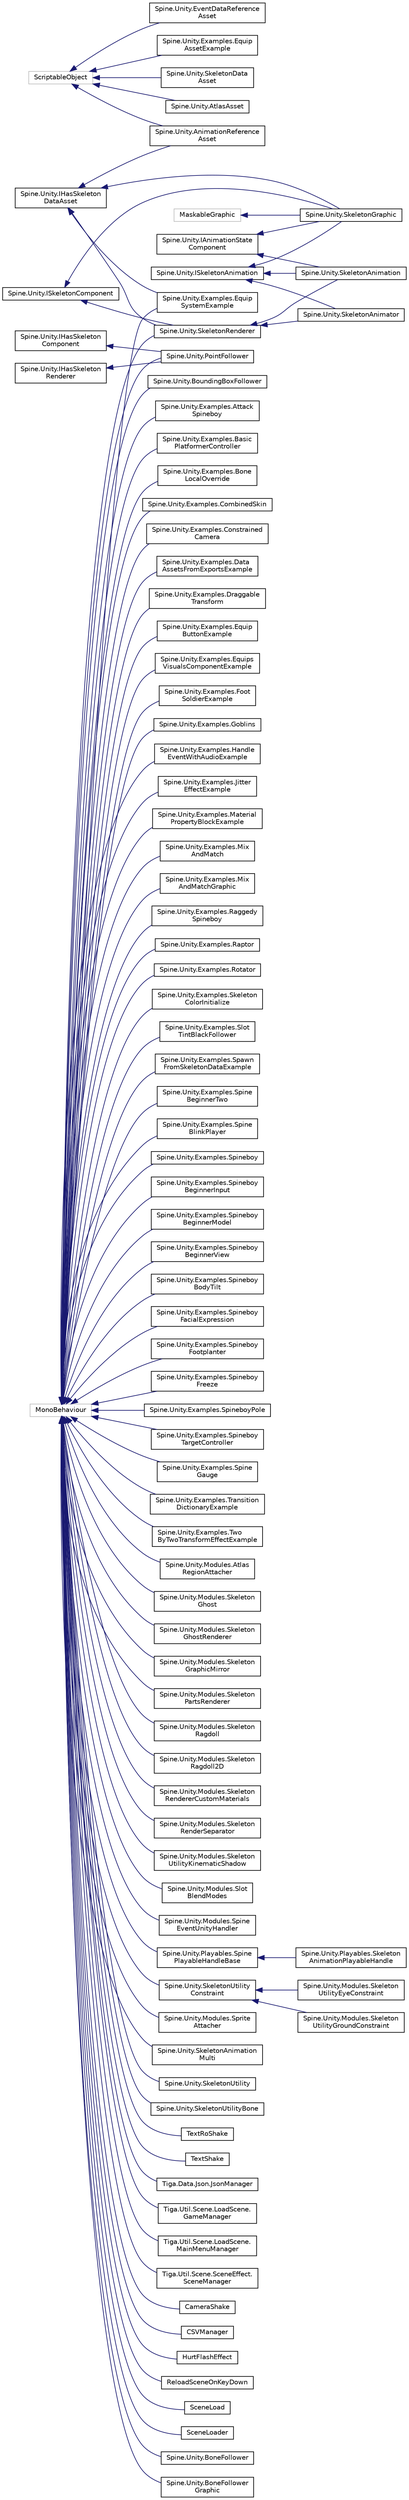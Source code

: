 digraph "그래픽컬한 클래스 계통도"
{
 // LATEX_PDF_SIZE
  edge [fontname="Helvetica",fontsize="10",labelfontname="Helvetica",labelfontsize="10"];
  node [fontname="Helvetica",fontsize="10",shape=record];
  rankdir="LR";
  Node239 [label="Spine.Unity.IAnimationState\lComponent",height=0.2,width=0.4,color="black", fillcolor="white", style="filled",URL="$interface_spine_1_1_unity_1_1_i_animation_state_component.html",tooltip="A Spine-Unity Component that uses a Spine.AnimationState to animate its skeleton."];
  Node239 -> Node174 [dir="back",color="midnightblue",fontsize="10",style="solid",fontname="Helvetica"];
  Node174 [label="Spine.Unity.SkeletonAnimation",height=0.2,width=0.4,color="black", fillcolor="white", style="filled",URL="$class_spine_1_1_unity_1_1_skeleton_animation.html",tooltip=" "];
  Node239 -> Node194 [dir="back",color="midnightblue",fontsize="10",style="solid",fontname="Helvetica"];
  Node194 [label="Spine.Unity.SkeletonGraphic",height=0.2,width=0.4,color="black", fillcolor="white", style="filled",URL="$class_spine_1_1_unity_1_1_skeleton_graphic.html",tooltip=" "];
  Node211 [label="Spine.Unity.IHasSkeleton\lComponent",height=0.2,width=0.4,color="black", fillcolor="white", style="filled",URL="$interface_spine_1_1_unity_1_1_i_has_skeleton_component.html",tooltip="A Spine-Unity Component that holds a reference to an ISkeletonComponent."];
  Node211 -> Node171 [dir="back",color="midnightblue",fontsize="10",style="solid",fontname="Helvetica"];
  Node171 [label="Spine.Unity.PointFollower",height=0.2,width=0.4,color="black", fillcolor="white", style="filled",URL="$class_spine_1_1_unity_1_1_point_follower.html",tooltip=" "];
  Node210 [label="Spine.Unity.IHasSkeleton\lDataAsset",height=0.2,width=0.4,color="black", fillcolor="white", style="filled",URL="$interface_spine_1_1_unity_1_1_i_has_skeleton_data_asset.html",tooltip="Holds a reference to a SkeletonDataAsset."];
  Node210 -> Node0 [dir="back",color="midnightblue",fontsize="10",style="solid",fontname="Helvetica"];
  Node0 [label="Spine.Unity.AnimationReference\lAsset",height=0.2,width=0.4,color="black", fillcolor="white", style="filled",URL="$class_spine_1_1_unity_1_1_animation_reference_asset.html",tooltip=" "];
  Node210 -> Node127 [dir="back",color="midnightblue",fontsize="10",style="solid",fontname="Helvetica"];
  Node127 [label="Spine.Unity.Examples.Equip\lSystemExample",height=0.2,width=0.4,color="black", fillcolor="white", style="filled",URL="$class_spine_1_1_unity_1_1_examples_1_1_equip_system_example.html",tooltip=" "];
  Node210 -> Node194 [dir="back",color="midnightblue",fontsize="10",style="solid",fontname="Helvetica"];
  Node210 -> Node173 [dir="back",color="midnightblue",fontsize="10",style="solid",fontname="Helvetica"];
  Node173 [label="Spine.Unity.SkeletonRenderer",height=0.2,width=0.4,color="black", fillcolor="white", style="filled",URL="$class_spine_1_1_unity_1_1_skeleton_renderer.html",tooltip="Renders a skeleton."];
  Node173 -> Node174 [dir="back",color="midnightblue",fontsize="10",style="solid",fontname="Helvetica"];
  Node173 -> Node175 [dir="back",color="midnightblue",fontsize="10",style="solid",fontname="Helvetica"];
  Node175 [label="Spine.Unity.SkeletonAnimator",height=0.2,width=0.4,color="black", fillcolor="white", style="filled",URL="$class_spine_1_1_unity_1_1_skeleton_animator.html",tooltip=" "];
  Node209 [label="Spine.Unity.IHasSkeleton\lRenderer",height=0.2,width=0.4,color="black", fillcolor="white", style="filled",URL="$interface_spine_1_1_unity_1_1_i_has_skeleton_renderer.html",tooltip="A Spine-Unity Component that holds a reference to a SkeletonRenderer."];
  Node209 -> Node171 [dir="back",color="midnightblue",fontsize="10",style="solid",fontname="Helvetica"];
  Node206 [label="Spine.Unity.ISkeletonAnimation",height=0.2,width=0.4,color="black", fillcolor="white", style="filled",URL="$interface_spine_1_1_unity_1_1_i_skeleton_animation.html",tooltip="A Spine-Unity Component that animates a Skeleton but not necessarily with a Spine...."];
  Node206 -> Node174 [dir="back",color="midnightblue",fontsize="10",style="solid",fontname="Helvetica"];
  Node206 -> Node175 [dir="back",color="midnightblue",fontsize="10",style="solid",fontname="Helvetica"];
  Node206 -> Node194 [dir="back",color="midnightblue",fontsize="10",style="solid",fontname="Helvetica"];
  Node205 [label="Spine.Unity.ISkeletonComponent",height=0.2,width=0.4,color="black", fillcolor="white", style="filled",URL="$interface_spine_1_1_unity_1_1_i_skeleton_component.html",tooltip="A Spine-Unity Component that manages a Spine.Skeleton instance, instantiated from a SkeletonDataAsset..."];
  Node205 -> Node194 [dir="back",color="midnightblue",fontsize="10",style="solid",fontname="Helvetica"];
  Node205 -> Node173 [dir="back",color="midnightblue",fontsize="10",style="solid",fontname="Helvetica"];
  Node193 [label="MaskableGraphic",height=0.2,width=0.4,color="grey75", fillcolor="white", style="filled",tooltip=" "];
  Node193 -> Node194 [dir="back",color="midnightblue",fontsize="10",style="solid",fontname="Helvetica"];
  Node108 [label="MonoBehaviour",height=0.2,width=0.4,color="grey75", fillcolor="white", style="filled",tooltip=" "];
  Node108 -> Node109 [dir="back",color="midnightblue",fontsize="10",style="solid",fontname="Helvetica"];
  Node109 [label="CameraShake",height=0.2,width=0.4,color="black", fillcolor="white", style="filled",URL="$class_camera_shake.html",tooltip=" "];
  Node108 -> Node110 [dir="back",color="midnightblue",fontsize="10",style="solid",fontname="Helvetica"];
  Node110 [label="CSVManager",height=0.2,width=0.4,color="black", fillcolor="white", style="filled",URL="$class_c_s_v_manager.html",tooltip=" "];
  Node108 -> Node111 [dir="back",color="midnightblue",fontsize="10",style="solid",fontname="Helvetica"];
  Node111 [label="HurtFlashEffect",height=0.2,width=0.4,color="black", fillcolor="white", style="filled",URL="$class_hurt_flash_effect.html",tooltip=" "];
  Node108 -> Node112 [dir="back",color="midnightblue",fontsize="10",style="solid",fontname="Helvetica"];
  Node112 [label="ReloadSceneOnKeyDown",height=0.2,width=0.4,color="black", fillcolor="white", style="filled",URL="$class_reload_scene_on_key_down.html",tooltip=" "];
  Node108 -> Node113 [dir="back",color="midnightblue",fontsize="10",style="solid",fontname="Helvetica"];
  Node113 [label="SceneLoad",height=0.2,width=0.4,color="black", fillcolor="white", style="filled",URL="$class_scene_load.html",tooltip=" "];
  Node108 -> Node114 [dir="back",color="midnightblue",fontsize="10",style="solid",fontname="Helvetica"];
  Node114 [label="SceneLoader",height=0.2,width=0.4,color="black", fillcolor="white", style="filled",URL="$class_scene_loader.html",tooltip=" "];
  Node108 -> Node115 [dir="back",color="midnightblue",fontsize="10",style="solid",fontname="Helvetica"];
  Node115 [label="Spine.Unity.BoneFollower",height=0.2,width=0.4,color="black", fillcolor="white", style="filled",URL="$class_spine_1_1_unity_1_1_bone_follower.html",tooltip="Sets a GameObject's transform to match a bone on a Spine skeleton."];
  Node108 -> Node116 [dir="back",color="midnightblue",fontsize="10",style="solid",fontname="Helvetica"];
  Node116 [label="Spine.Unity.BoneFollower\lGraphic",height=0.2,width=0.4,color="black", fillcolor="white", style="filled",URL="$class_spine_1_1_unity_1_1_bone_follower_graphic.html",tooltip=" "];
  Node108 -> Node117 [dir="back",color="midnightblue",fontsize="10",style="solid",fontname="Helvetica"];
  Node117 [label="Spine.Unity.BoundingBoxFollower",height=0.2,width=0.4,color="black", fillcolor="white", style="filled",URL="$class_spine_1_1_unity_1_1_bounding_box_follower.html",tooltip=" "];
  Node108 -> Node118 [dir="back",color="midnightblue",fontsize="10",style="solid",fontname="Helvetica"];
  Node118 [label="Spine.Unity.Examples.Attack\lSpineboy",height=0.2,width=0.4,color="black", fillcolor="white", style="filled",URL="$class_spine_1_1_unity_1_1_examples_1_1_attack_spineboy.html",tooltip=" "];
  Node108 -> Node119 [dir="back",color="midnightblue",fontsize="10",style="solid",fontname="Helvetica"];
  Node119 [label="Spine.Unity.Examples.Basic\lPlatformerController",height=0.2,width=0.4,color="black", fillcolor="white", style="filled",URL="$class_spine_1_1_unity_1_1_examples_1_1_basic_platformer_controller.html",tooltip=" "];
  Node108 -> Node120 [dir="back",color="midnightblue",fontsize="10",style="solid",fontname="Helvetica"];
  Node120 [label="Spine.Unity.Examples.Bone\lLocalOverride",height=0.2,width=0.4,color="black", fillcolor="white", style="filled",URL="$class_spine_1_1_unity_1_1_examples_1_1_bone_local_override.html",tooltip=" "];
  Node108 -> Node121 [dir="back",color="midnightblue",fontsize="10",style="solid",fontname="Helvetica"];
  Node121 [label="Spine.Unity.Examples.CombinedSkin",height=0.2,width=0.4,color="black", fillcolor="white", style="filled",URL="$class_spine_1_1_unity_1_1_examples_1_1_combined_skin.html",tooltip=" "];
  Node108 -> Node122 [dir="back",color="midnightblue",fontsize="10",style="solid",fontname="Helvetica"];
  Node122 [label="Spine.Unity.Examples.Constrained\lCamera",height=0.2,width=0.4,color="black", fillcolor="white", style="filled",URL="$class_spine_1_1_unity_1_1_examples_1_1_constrained_camera.html",tooltip=" "];
  Node108 -> Node123 [dir="back",color="midnightblue",fontsize="10",style="solid",fontname="Helvetica"];
  Node123 [label="Spine.Unity.Examples.Data\lAssetsFromExportsExample",height=0.2,width=0.4,color="black", fillcolor="white", style="filled",URL="$class_spine_1_1_unity_1_1_examples_1_1_data_assets_from_exports_example.html",tooltip=" "];
  Node108 -> Node124 [dir="back",color="midnightblue",fontsize="10",style="solid",fontname="Helvetica"];
  Node124 [label="Spine.Unity.Examples.Draggable\lTransform",height=0.2,width=0.4,color="black", fillcolor="white", style="filled",URL="$class_spine_1_1_unity_1_1_examples_1_1_draggable_transform.html",tooltip=" "];
  Node108 -> Node125 [dir="back",color="midnightblue",fontsize="10",style="solid",fontname="Helvetica"];
  Node125 [label="Spine.Unity.Examples.Equip\lButtonExample",height=0.2,width=0.4,color="black", fillcolor="white", style="filled",URL="$class_spine_1_1_unity_1_1_examples_1_1_equip_button_example.html",tooltip=" "];
  Node108 -> Node126 [dir="back",color="midnightblue",fontsize="10",style="solid",fontname="Helvetica"];
  Node126 [label="Spine.Unity.Examples.Equips\lVisualsComponentExample",height=0.2,width=0.4,color="black", fillcolor="white", style="filled",URL="$class_spine_1_1_unity_1_1_examples_1_1_equips_visuals_component_example.html",tooltip=" "];
  Node108 -> Node127 [dir="back",color="midnightblue",fontsize="10",style="solid",fontname="Helvetica"];
  Node108 -> Node128 [dir="back",color="midnightblue",fontsize="10",style="solid",fontname="Helvetica"];
  Node128 [label="Spine.Unity.Examples.Foot\lSoldierExample",height=0.2,width=0.4,color="black", fillcolor="white", style="filled",URL="$class_spine_1_1_unity_1_1_examples_1_1_foot_soldier_example.html",tooltip=" "];
  Node108 -> Node129 [dir="back",color="midnightblue",fontsize="10",style="solid",fontname="Helvetica"];
  Node129 [label="Spine.Unity.Examples.Goblins",height=0.2,width=0.4,color="black", fillcolor="white", style="filled",URL="$class_spine_1_1_unity_1_1_examples_1_1_goblins.html",tooltip=" "];
  Node108 -> Node130 [dir="back",color="midnightblue",fontsize="10",style="solid",fontname="Helvetica"];
  Node130 [label="Spine.Unity.Examples.Handle\lEventWithAudioExample",height=0.2,width=0.4,color="black", fillcolor="white", style="filled",URL="$class_spine_1_1_unity_1_1_examples_1_1_handle_event_with_audio_example.html",tooltip=" "];
  Node108 -> Node131 [dir="back",color="midnightblue",fontsize="10",style="solid",fontname="Helvetica"];
  Node131 [label="Spine.Unity.Examples.Jitter\lEffectExample",height=0.2,width=0.4,color="black", fillcolor="white", style="filled",URL="$class_spine_1_1_unity_1_1_examples_1_1_jitter_effect_example.html",tooltip=" "];
  Node108 -> Node132 [dir="back",color="midnightblue",fontsize="10",style="solid",fontname="Helvetica"];
  Node132 [label="Spine.Unity.Examples.Material\lPropertyBlockExample",height=0.2,width=0.4,color="black", fillcolor="white", style="filled",URL="$class_spine_1_1_unity_1_1_examples_1_1_material_property_block_example.html",tooltip=" "];
  Node108 -> Node133 [dir="back",color="midnightblue",fontsize="10",style="solid",fontname="Helvetica"];
  Node133 [label="Spine.Unity.Examples.Mix\lAndMatch",height=0.2,width=0.4,color="black", fillcolor="white", style="filled",URL="$class_spine_1_1_unity_1_1_examples_1_1_mix_and_match.html",tooltip=" "];
  Node108 -> Node134 [dir="back",color="midnightblue",fontsize="10",style="solid",fontname="Helvetica"];
  Node134 [label="Spine.Unity.Examples.Mix\lAndMatchGraphic",height=0.2,width=0.4,color="black", fillcolor="white", style="filled",URL="$class_spine_1_1_unity_1_1_examples_1_1_mix_and_match_graphic.html",tooltip=" "];
  Node108 -> Node135 [dir="back",color="midnightblue",fontsize="10",style="solid",fontname="Helvetica"];
  Node135 [label="Spine.Unity.Examples.Raggedy\lSpineboy",height=0.2,width=0.4,color="black", fillcolor="white", style="filled",URL="$class_spine_1_1_unity_1_1_examples_1_1_raggedy_spineboy.html",tooltip=" "];
  Node108 -> Node136 [dir="back",color="midnightblue",fontsize="10",style="solid",fontname="Helvetica"];
  Node136 [label="Spine.Unity.Examples.Raptor",height=0.2,width=0.4,color="black", fillcolor="white", style="filled",URL="$class_spine_1_1_unity_1_1_examples_1_1_raptor.html",tooltip=" "];
  Node108 -> Node137 [dir="back",color="midnightblue",fontsize="10",style="solid",fontname="Helvetica"];
  Node137 [label="Spine.Unity.Examples.Rotator",height=0.2,width=0.4,color="black", fillcolor="white", style="filled",URL="$class_spine_1_1_unity_1_1_examples_1_1_rotator.html",tooltip=" "];
  Node108 -> Node138 [dir="back",color="midnightblue",fontsize="10",style="solid",fontname="Helvetica"];
  Node138 [label="Spine.Unity.Examples.Skeleton\lColorInitialize",height=0.2,width=0.4,color="black", fillcolor="white", style="filled",URL="$class_spine_1_1_unity_1_1_examples_1_1_skeleton_color_initialize.html",tooltip="Stores and serializes initial settings for a Spine Skeleton component. The settings only get applied ..."];
  Node108 -> Node139 [dir="back",color="midnightblue",fontsize="10",style="solid",fontname="Helvetica"];
  Node139 [label="Spine.Unity.Examples.Slot\lTintBlackFollower",height=0.2,width=0.4,color="black", fillcolor="white", style="filled",URL="$class_spine_1_1_unity_1_1_examples_1_1_slot_tint_black_follower.html",tooltip="Add this component to a Spine GameObject to apply a specific slot's Colors as MaterialProperties...."];
  Node108 -> Node140 [dir="back",color="midnightblue",fontsize="10",style="solid",fontname="Helvetica"];
  Node140 [label="Spine.Unity.Examples.Spawn\lFromSkeletonDataExample",height=0.2,width=0.4,color="black", fillcolor="white", style="filled",URL="$class_spine_1_1_unity_1_1_examples_1_1_spawn_from_skeleton_data_example.html",tooltip=" "];
  Node108 -> Node141 [dir="back",color="midnightblue",fontsize="10",style="solid",fontname="Helvetica"];
  Node141 [label="Spine.Unity.Examples.Spine\lBeginnerTwo",height=0.2,width=0.4,color="black", fillcolor="white", style="filled",URL="$class_spine_1_1_unity_1_1_examples_1_1_spine_beginner_two.html",tooltip=" "];
  Node108 -> Node142 [dir="back",color="midnightblue",fontsize="10",style="solid",fontname="Helvetica"];
  Node142 [label="Spine.Unity.Examples.Spine\lBlinkPlayer",height=0.2,width=0.4,color="black", fillcolor="white", style="filled",URL="$class_spine_1_1_unity_1_1_examples_1_1_spine_blink_player.html",tooltip=" "];
  Node108 -> Node143 [dir="back",color="midnightblue",fontsize="10",style="solid",fontname="Helvetica"];
  Node143 [label="Spine.Unity.Examples.Spineboy",height=0.2,width=0.4,color="black", fillcolor="white", style="filled",URL="$class_spine_1_1_unity_1_1_examples_1_1_spineboy.html",tooltip=" "];
  Node108 -> Node144 [dir="back",color="midnightblue",fontsize="10",style="solid",fontname="Helvetica"];
  Node144 [label="Spine.Unity.Examples.Spineboy\lBeginnerInput",height=0.2,width=0.4,color="black", fillcolor="white", style="filled",URL="$class_spine_1_1_unity_1_1_examples_1_1_spineboy_beginner_input.html",tooltip=" "];
  Node108 -> Node145 [dir="back",color="midnightblue",fontsize="10",style="solid",fontname="Helvetica"];
  Node145 [label="Spine.Unity.Examples.Spineboy\lBeginnerModel",height=0.2,width=0.4,color="black", fillcolor="white", style="filled",URL="$class_spine_1_1_unity_1_1_examples_1_1_spineboy_beginner_model.html",tooltip=" "];
  Node108 -> Node146 [dir="back",color="midnightblue",fontsize="10",style="solid",fontname="Helvetica"];
  Node146 [label="Spine.Unity.Examples.Spineboy\lBeginnerView",height=0.2,width=0.4,color="black", fillcolor="white", style="filled",URL="$class_spine_1_1_unity_1_1_examples_1_1_spineboy_beginner_view.html",tooltip=" "];
  Node108 -> Node147 [dir="back",color="midnightblue",fontsize="10",style="solid",fontname="Helvetica"];
  Node147 [label="Spine.Unity.Examples.Spineboy\lBodyTilt",height=0.2,width=0.4,color="black", fillcolor="white", style="filled",URL="$class_spine_1_1_unity_1_1_examples_1_1_spineboy_body_tilt.html",tooltip=" "];
  Node108 -> Node148 [dir="back",color="midnightblue",fontsize="10",style="solid",fontname="Helvetica"];
  Node148 [label="Spine.Unity.Examples.Spineboy\lFacialExpression",height=0.2,width=0.4,color="black", fillcolor="white", style="filled",URL="$class_spine_1_1_unity_1_1_examples_1_1_spineboy_facial_expression.html",tooltip=" "];
  Node108 -> Node149 [dir="back",color="midnightblue",fontsize="10",style="solid",fontname="Helvetica"];
  Node149 [label="Spine.Unity.Examples.Spineboy\lFootplanter",height=0.2,width=0.4,color="black", fillcolor="white", style="filled",URL="$class_spine_1_1_unity_1_1_examples_1_1_spineboy_footplanter.html",tooltip=" "];
  Node108 -> Node150 [dir="back",color="midnightblue",fontsize="10",style="solid",fontname="Helvetica"];
  Node150 [label="Spine.Unity.Examples.Spineboy\lFreeze",height=0.2,width=0.4,color="black", fillcolor="white", style="filled",URL="$class_spine_1_1_unity_1_1_examples_1_1_spineboy_freeze.html",tooltip=" "];
  Node108 -> Node151 [dir="back",color="midnightblue",fontsize="10",style="solid",fontname="Helvetica"];
  Node151 [label="Spine.Unity.Examples.SpineboyPole",height=0.2,width=0.4,color="black", fillcolor="white", style="filled",URL="$class_spine_1_1_unity_1_1_examples_1_1_spineboy_pole.html",tooltip=" "];
  Node108 -> Node152 [dir="back",color="midnightblue",fontsize="10",style="solid",fontname="Helvetica"];
  Node152 [label="Spine.Unity.Examples.Spineboy\lTargetController",height=0.2,width=0.4,color="black", fillcolor="white", style="filled",URL="$class_spine_1_1_unity_1_1_examples_1_1_spineboy_target_controller.html",tooltip=" "];
  Node108 -> Node153 [dir="back",color="midnightblue",fontsize="10",style="solid",fontname="Helvetica"];
  Node153 [label="Spine.Unity.Examples.Spine\lGauge",height=0.2,width=0.4,color="black", fillcolor="white", style="filled",URL="$class_spine_1_1_unity_1_1_examples_1_1_spine_gauge.html",tooltip=" "];
  Node108 -> Node154 [dir="back",color="midnightblue",fontsize="10",style="solid",fontname="Helvetica"];
  Node154 [label="Spine.Unity.Examples.Transition\lDictionaryExample",height=0.2,width=0.4,color="black", fillcolor="white", style="filled",URL="$class_spine_1_1_unity_1_1_examples_1_1_transition_dictionary_example.html",tooltip=" "];
  Node108 -> Node155 [dir="back",color="midnightblue",fontsize="10",style="solid",fontname="Helvetica"];
  Node155 [label="Spine.Unity.Examples.Two\lByTwoTransformEffectExample",height=0.2,width=0.4,color="black", fillcolor="white", style="filled",URL="$class_spine_1_1_unity_1_1_examples_1_1_two_by_two_transform_effect_example.html",tooltip=" "];
  Node108 -> Node156 [dir="back",color="midnightblue",fontsize="10",style="solid",fontname="Helvetica"];
  Node156 [label="Spine.Unity.Modules.Atlas\lRegionAttacher",height=0.2,width=0.4,color="black", fillcolor="white", style="filled",URL="$class_spine_1_1_unity_1_1_modules_1_1_atlas_region_attacher.html",tooltip="Example code for a component that replaces the default attachment of a slot with an image from a Spin..."];
  Node108 -> Node157 [dir="back",color="midnightblue",fontsize="10",style="solid",fontname="Helvetica"];
  Node157 [label="Spine.Unity.Modules.Skeleton\lGhost",height=0.2,width=0.4,color="black", fillcolor="white", style="filled",URL="$class_spine_1_1_unity_1_1_modules_1_1_skeleton_ghost.html",tooltip=" "];
  Node108 -> Node158 [dir="back",color="midnightblue",fontsize="10",style="solid",fontname="Helvetica"];
  Node158 [label="Spine.Unity.Modules.Skeleton\lGhostRenderer",height=0.2,width=0.4,color="black", fillcolor="white", style="filled",URL="$class_spine_1_1_unity_1_1_modules_1_1_skeleton_ghost_renderer.html",tooltip=" "];
  Node108 -> Node159 [dir="back",color="midnightblue",fontsize="10",style="solid",fontname="Helvetica"];
  Node159 [label="Spine.Unity.Modules.Skeleton\lGraphicMirror",height=0.2,width=0.4,color="black", fillcolor="white", style="filled",URL="$class_spine_1_1_unity_1_1_modules_1_1_skeleton_graphic_mirror.html",tooltip=" "];
  Node108 -> Node160 [dir="back",color="midnightblue",fontsize="10",style="solid",fontname="Helvetica"];
  Node160 [label="Spine.Unity.Modules.Skeleton\lPartsRenderer",height=0.2,width=0.4,color="black", fillcolor="white", style="filled",URL="$class_spine_1_1_unity_1_1_modules_1_1_skeleton_parts_renderer.html",tooltip=" "];
  Node108 -> Node161 [dir="back",color="midnightblue",fontsize="10",style="solid",fontname="Helvetica"];
  Node161 [label="Spine.Unity.Modules.Skeleton\lRagdoll",height=0.2,width=0.4,color="black", fillcolor="white", style="filled",URL="$class_spine_1_1_unity_1_1_modules_1_1_skeleton_ragdoll.html",tooltip=" "];
  Node108 -> Node162 [dir="back",color="midnightblue",fontsize="10",style="solid",fontname="Helvetica"];
  Node162 [label="Spine.Unity.Modules.Skeleton\lRagdoll2D",height=0.2,width=0.4,color="black", fillcolor="white", style="filled",URL="$class_spine_1_1_unity_1_1_modules_1_1_skeleton_ragdoll2_d.html",tooltip=" "];
  Node108 -> Node163 [dir="back",color="midnightblue",fontsize="10",style="solid",fontname="Helvetica"];
  Node163 [label="Spine.Unity.Modules.Skeleton\lRendererCustomMaterials",height=0.2,width=0.4,color="black", fillcolor="white", style="filled",URL="$class_spine_1_1_unity_1_1_modules_1_1_skeleton_renderer_custom_materials.html",tooltip=" "];
  Node108 -> Node164 [dir="back",color="midnightblue",fontsize="10",style="solid",fontname="Helvetica"];
  Node164 [label="Spine.Unity.Modules.Skeleton\lRenderSeparator",height=0.2,width=0.4,color="black", fillcolor="white", style="filled",URL="$class_spine_1_1_unity_1_1_modules_1_1_skeleton_render_separator.html",tooltip=" "];
  Node108 -> Node165 [dir="back",color="midnightblue",fontsize="10",style="solid",fontname="Helvetica"];
  Node165 [label="Spine.Unity.Modules.Skeleton\lUtilityKinematicShadow",height=0.2,width=0.4,color="black", fillcolor="white", style="filled",URL="$class_spine_1_1_unity_1_1_modules_1_1_skeleton_utility_kinematic_shadow.html",tooltip=" "];
  Node108 -> Node166 [dir="back",color="midnightblue",fontsize="10",style="solid",fontname="Helvetica"];
  Node166 [label="Spine.Unity.Modules.Slot\lBlendModes",height=0.2,width=0.4,color="black", fillcolor="white", style="filled",URL="$class_spine_1_1_unity_1_1_modules_1_1_slot_blend_modes.html",tooltip=" "];
  Node108 -> Node167 [dir="back",color="midnightblue",fontsize="10",style="solid",fontname="Helvetica"];
  Node167 [label="Spine.Unity.Modules.Spine\lEventUnityHandler",height=0.2,width=0.4,color="black", fillcolor="white", style="filled",URL="$class_spine_1_1_unity_1_1_modules_1_1_spine_event_unity_handler.html",tooltip=" "];
  Node108 -> Node168 [dir="back",color="midnightblue",fontsize="10",style="solid",fontname="Helvetica"];
  Node168 [label="Spine.Unity.Modules.Sprite\lAttacher",height=0.2,width=0.4,color="black", fillcolor="white", style="filled",URL="$class_spine_1_1_unity_1_1_modules_1_1_sprite_attacher.html",tooltip=" "];
  Node108 -> Node169 [dir="back",color="midnightblue",fontsize="10",style="solid",fontname="Helvetica"];
  Node169 [label="Spine.Unity.Playables.Spine\lPlayableHandleBase",height=0.2,width=0.4,color="black", fillcolor="white", style="filled",URL="$class_spine_1_1_unity_1_1_playables_1_1_spine_playable_handle_base.html",tooltip="Base class for Spine Playable Handle components, commonly for integrating with UnityEngine Timeline."];
  Node169 -> Node170 [dir="back",color="midnightblue",fontsize="10",style="solid",fontname="Helvetica"];
  Node170 [label="Spine.Unity.Playables.Skeleton\lAnimationPlayableHandle",height=0.2,width=0.4,color="black", fillcolor="white", style="filled",URL="$class_spine_1_1_unity_1_1_playables_1_1_skeleton_animation_playable_handle.html",tooltip=" "];
  Node108 -> Node171 [dir="back",color="midnightblue",fontsize="10",style="solid",fontname="Helvetica"];
  Node108 -> Node172 [dir="back",color="midnightblue",fontsize="10",style="solid",fontname="Helvetica"];
  Node172 [label="Spine.Unity.SkeletonAnimation\lMulti",height=0.2,width=0.4,color="black", fillcolor="white", style="filled",URL="$class_spine_1_1_unity_1_1_skeleton_animation_multi.html",tooltip=" "];
  Node108 -> Node173 [dir="back",color="midnightblue",fontsize="10",style="solid",fontname="Helvetica"];
  Node108 -> Node176 [dir="back",color="midnightblue",fontsize="10",style="solid",fontname="Helvetica"];
  Node176 [label="Spine.Unity.SkeletonUtility",height=0.2,width=0.4,color="black", fillcolor="white", style="filled",URL="$class_spine_1_1_unity_1_1_skeleton_utility.html",tooltip=" "];
  Node108 -> Node177 [dir="back",color="midnightblue",fontsize="10",style="solid",fontname="Helvetica"];
  Node177 [label="Spine.Unity.SkeletonUtilityBone",height=0.2,width=0.4,color="black", fillcolor="white", style="filled",URL="$class_spine_1_1_unity_1_1_skeleton_utility_bone.html",tooltip="Sets a GameObject's transform to match a bone on a Spine skeleton."];
  Node108 -> Node178 [dir="back",color="midnightblue",fontsize="10",style="solid",fontname="Helvetica"];
  Node178 [label="Spine.Unity.SkeletonUtility\lConstraint",height=0.2,width=0.4,color="black", fillcolor="white", style="filled",URL="$class_spine_1_1_unity_1_1_skeleton_utility_constraint.html",tooltip=" "];
  Node178 -> Node179 [dir="back",color="midnightblue",fontsize="10",style="solid",fontname="Helvetica"];
  Node179 [label="Spine.Unity.Modules.Skeleton\lUtilityEyeConstraint",height=0.2,width=0.4,color="black", fillcolor="white", style="filled",URL="$class_spine_1_1_unity_1_1_modules_1_1_skeleton_utility_eye_constraint.html",tooltip=" "];
  Node178 -> Node180 [dir="back",color="midnightblue",fontsize="10",style="solid",fontname="Helvetica"];
  Node180 [label="Spine.Unity.Modules.Skeleton\lUtilityGroundConstraint",height=0.2,width=0.4,color="black", fillcolor="white", style="filled",URL="$class_spine_1_1_unity_1_1_modules_1_1_skeleton_utility_ground_constraint.html",tooltip=" "];
  Node108 -> Node181 [dir="back",color="midnightblue",fontsize="10",style="solid",fontname="Helvetica"];
  Node181 [label="TextRoShake",height=0.2,width=0.4,color="black", fillcolor="white", style="filled",URL="$class_text_ro_shake.html",tooltip=" "];
  Node108 -> Node182 [dir="back",color="midnightblue",fontsize="10",style="solid",fontname="Helvetica"];
  Node182 [label="TextShake",height=0.2,width=0.4,color="black", fillcolor="white", style="filled",URL="$class_text_shake.html",tooltip=" "];
  Node108 -> Node183 [dir="back",color="midnightblue",fontsize="10",style="solid",fontname="Helvetica"];
  Node183 [label="Tiga.Data.Json.JsonManager",height=0.2,width=0.4,color="black", fillcolor="white", style="filled",URL="$class_tiga_1_1_data_1_1_json_1_1_json_manager.html",tooltip=" "];
  Node108 -> Node184 [dir="back",color="midnightblue",fontsize="10",style="solid",fontname="Helvetica"];
  Node184 [label="Tiga.Util.Scene.LoadScene.\lGameManager",height=0.2,width=0.4,color="black", fillcolor="white", style="filled",URL="$class_tiga_1_1_util_1_1_scene_1_1_load_scene_1_1_game_manager.html",tooltip=" "];
  Node108 -> Node185 [dir="back",color="midnightblue",fontsize="10",style="solid",fontname="Helvetica"];
  Node185 [label="Tiga.Util.Scene.LoadScene.\lMainMenuManager",height=0.2,width=0.4,color="black", fillcolor="white", style="filled",URL="$class_tiga_1_1_util_1_1_scene_1_1_load_scene_1_1_main_menu_manager.html",tooltip=" "];
  Node108 -> Node186 [dir="back",color="midnightblue",fontsize="10",style="solid",fontname="Helvetica"];
  Node186 [label="Tiga.Util.Scene.SceneEffect.\lSceneManager",height=0.2,width=0.4,color="black", fillcolor="white", style="filled",URL="$class_tiga_1_1_util_1_1_scene_1_1_scene_effect_1_1_scene_manager.html",tooltip=" "];
  Node71 [label="ScriptableObject",height=0.2,width=0.4,color="grey75", fillcolor="white", style="filled",tooltip=" "];
  Node71 -> Node0 [dir="back",color="midnightblue",fontsize="10",style="solid",fontname="Helvetica"];
  Node71 -> Node73 [dir="back",color="midnightblue",fontsize="10",style="solid",fontname="Helvetica"];
  Node73 [label="Spine.Unity.AtlasAsset",height=0.2,width=0.4,color="black", fillcolor="white", style="filled",URL="$class_spine_1_1_unity_1_1_atlas_asset.html",tooltip="Loads and stores a Spine atlas and list of materials."];
  Node71 -> Node74 [dir="back",color="midnightblue",fontsize="10",style="solid",fontname="Helvetica"];
  Node74 [label="Spine.Unity.EventDataReference\lAsset",height=0.2,width=0.4,color="black", fillcolor="white", style="filled",URL="$class_spine_1_1_unity_1_1_event_data_reference_asset.html",tooltip=" "];
  Node71 -> Node75 [dir="back",color="midnightblue",fontsize="10",style="solid",fontname="Helvetica"];
  Node75 [label="Spine.Unity.Examples.Equip\lAssetExample",height=0.2,width=0.4,color="black", fillcolor="white", style="filled",URL="$class_spine_1_1_unity_1_1_examples_1_1_equip_asset_example.html",tooltip=" "];
  Node71 -> Node76 [dir="back",color="midnightblue",fontsize="10",style="solid",fontname="Helvetica"];
  Node76 [label="Spine.Unity.SkeletonData\lAsset",height=0.2,width=0.4,color="black", fillcolor="white", style="filled",URL="$class_spine_1_1_unity_1_1_skeleton_data_asset.html",tooltip=" "];
}
